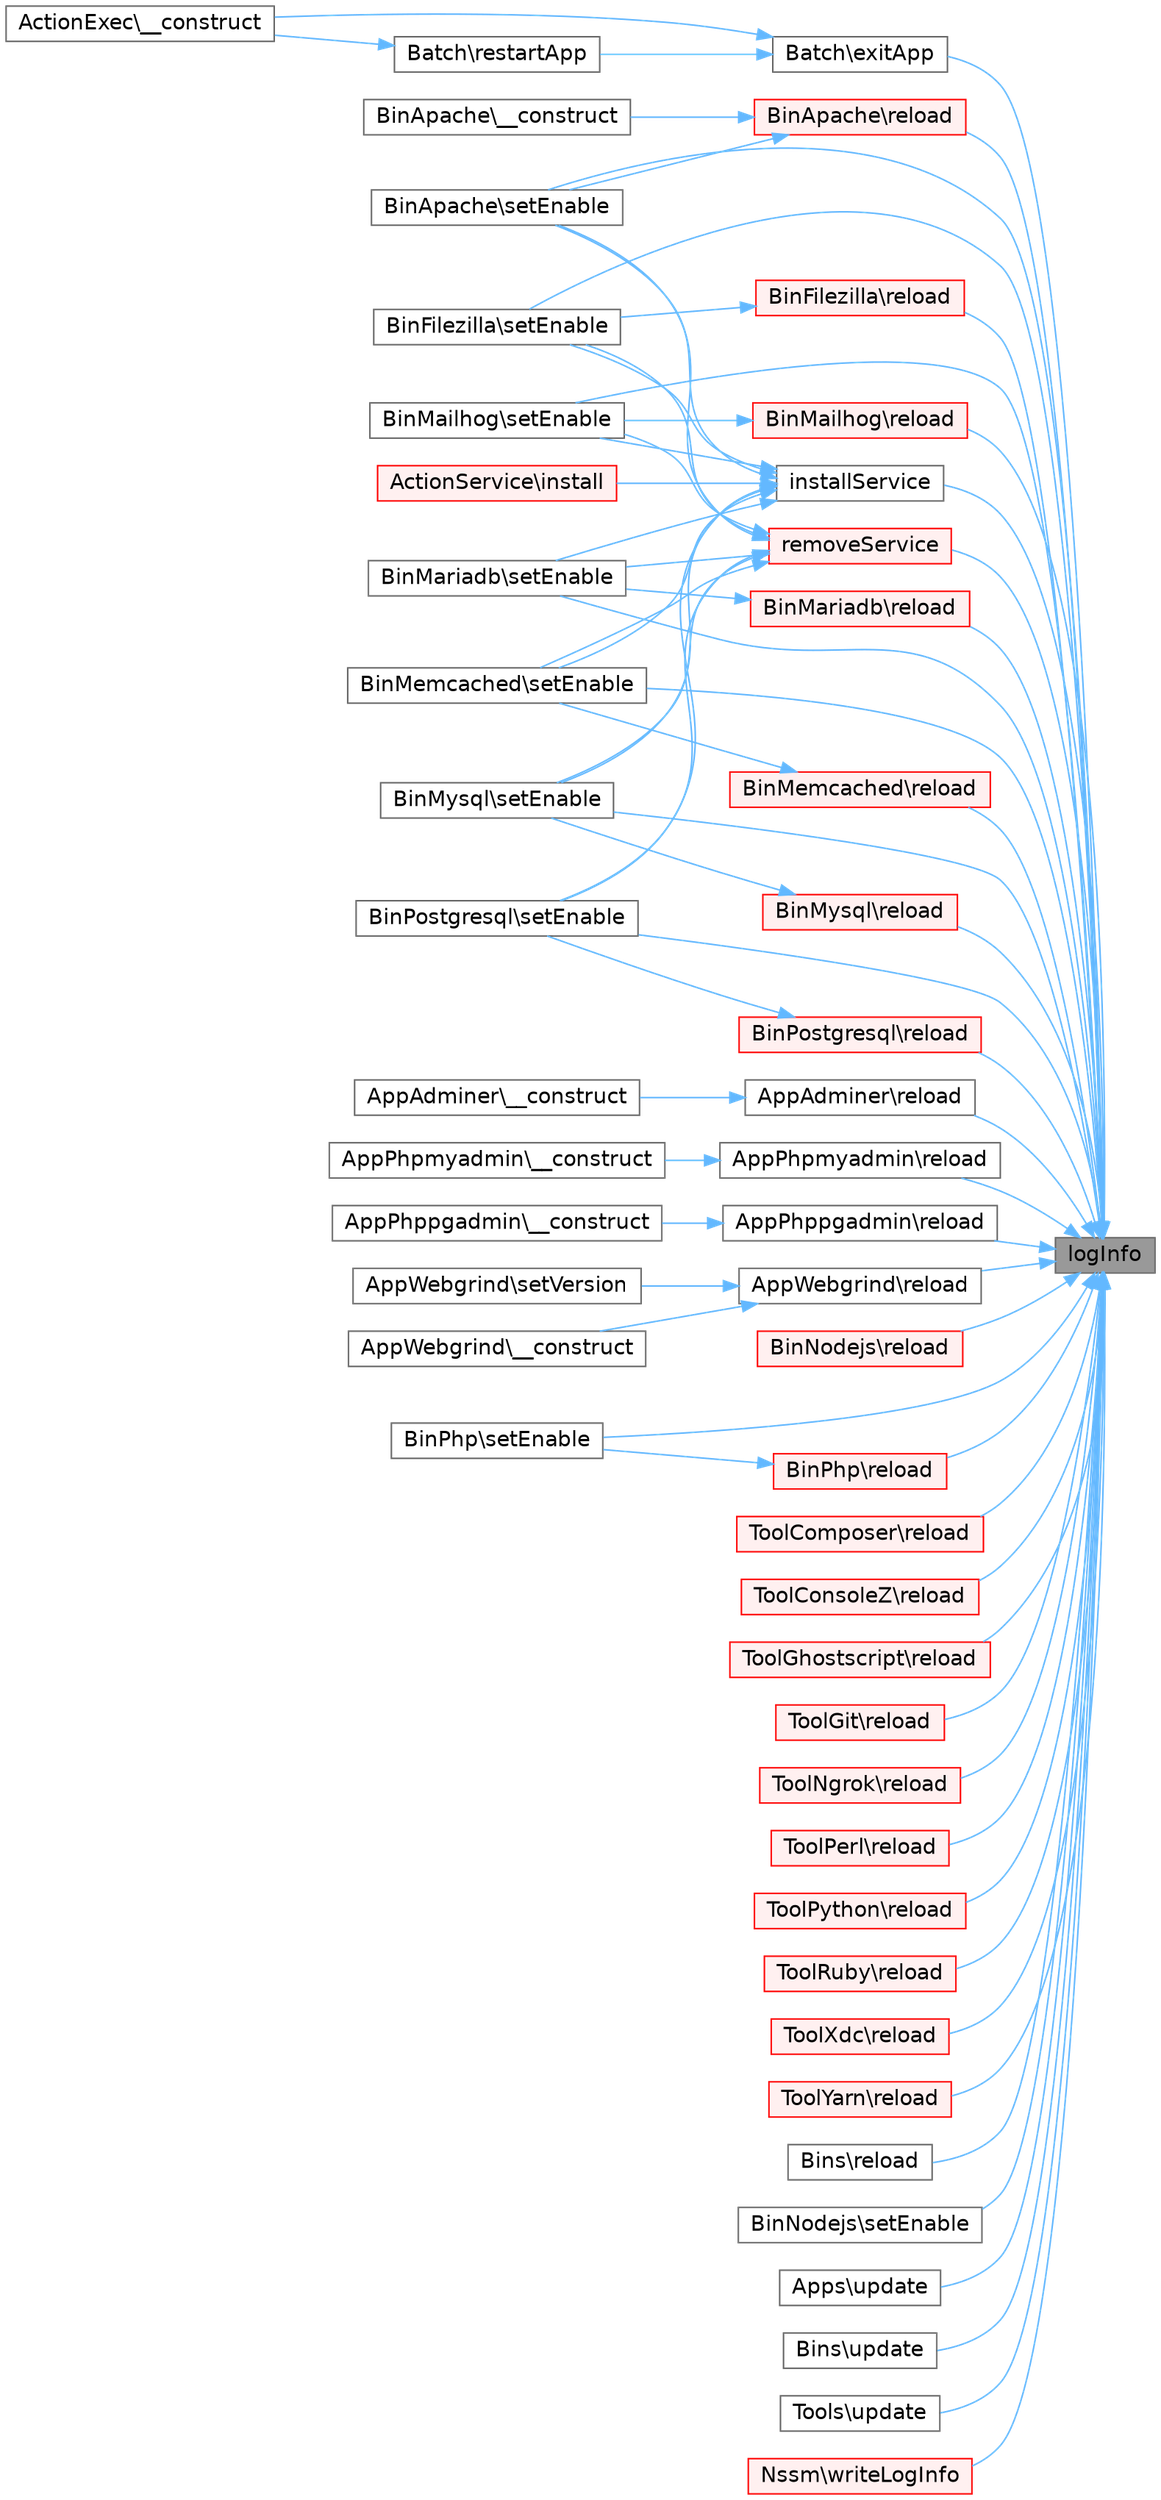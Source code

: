 digraph "logInfo"
{
 // LATEX_PDF_SIZE
  bgcolor="transparent";
  edge [fontname=Helvetica,fontsize=14,labelfontname=Helvetica,labelfontsize=14];
  node [fontname=Helvetica,fontsize=14,shape=box,height=0.2,width=0.4];
  rankdir="RL";
  Node1 [id="Node000001",label="logInfo",height=0.2,width=0.4,color="gray40", fillcolor="grey60", style="filled", fontcolor="black",tooltip=" "];
  Node1 -> Node2 [id="edge1_Node000001_Node000002",dir="back",color="steelblue1",style="solid",tooltip=" "];
  Node2 [id="Node000002",label="Batch\\exitApp",height=0.2,width=0.4,color="grey40", fillcolor="white", style="filled",URL="$da/dbb/classBatch.html#aca27f962f806f8bce07383b0b0b60a39",tooltip=" "];
  Node2 -> Node3 [id="edge2_Node000002_Node000003",dir="back",color="steelblue1",style="solid",tooltip=" "];
  Node3 [id="Node000003",label="ActionExec\\__construct",height=0.2,width=0.4,color="grey40", fillcolor="white", style="filled",URL="$db/d8f/classActionExec.html#a57b60b4976a2c5d1e40f2d11aa72aa7d",tooltip=" "];
  Node2 -> Node4 [id="edge3_Node000002_Node000004",dir="back",color="steelblue1",style="solid",tooltip=" "];
  Node4 [id="Node000004",label="Batch\\restartApp",height=0.2,width=0.4,color="grey40", fillcolor="white", style="filled",URL="$da/dbb/classBatch.html#aec4e90053a1b80c468077e8f76544b8f",tooltip=" "];
  Node4 -> Node3 [id="edge4_Node000004_Node000003",dir="back",color="steelblue1",style="solid",tooltip=" "];
  Node1 -> Node5 [id="edge5_Node000001_Node000005",dir="back",color="steelblue1",style="solid",tooltip=" "];
  Node5 [id="Node000005",label="installService",height=0.2,width=0.4,color="grey40", fillcolor="white", style="filled",URL="$d6/de4/classUtil.html#a174c8e15252f794d8d8c76f7d6dec486",tooltip=" "];
  Node5 -> Node6 [id="edge6_Node000005_Node000006",dir="back",color="steelblue1",style="solid",tooltip=" "];
  Node6 [id="Node000006",label="ActionService\\install",height=0.2,width=0.4,color="red", fillcolor="#FFF0F0", style="filled",URL="$d7/d0e/classActionService.html#aee9a1fbfda965e60de3befb697c057fe",tooltip=" "];
  Node5 -> Node8 [id="edge7_Node000005_Node000008",dir="back",color="steelblue1",style="solid",tooltip=" "];
  Node8 [id="Node000008",label="BinApache\\setEnable",height=0.2,width=0.4,color="grey40", fillcolor="white", style="filled",URL="$d9/d6c/classBinApache.html#a8793e887e0ef76afd6f91028fc480674",tooltip=" "];
  Node5 -> Node9 [id="edge8_Node000005_Node000009",dir="back",color="steelblue1",style="solid",tooltip=" "];
  Node9 [id="Node000009",label="BinFilezilla\\setEnable",height=0.2,width=0.4,color="grey40", fillcolor="white", style="filled",URL="$da/d23/classBinFilezilla.html#a8793e887e0ef76afd6f91028fc480674",tooltip=" "];
  Node5 -> Node10 [id="edge9_Node000005_Node000010",dir="back",color="steelblue1",style="solid",tooltip=" "];
  Node10 [id="Node000010",label="BinMailhog\\setEnable",height=0.2,width=0.4,color="grey40", fillcolor="white", style="filled",URL="$db/df2/classBinMailhog.html#a8793e887e0ef76afd6f91028fc480674",tooltip=" "];
  Node5 -> Node11 [id="edge10_Node000005_Node000011",dir="back",color="steelblue1",style="solid",tooltip=" "];
  Node11 [id="Node000011",label="BinMariadb\\setEnable",height=0.2,width=0.4,color="grey40", fillcolor="white", style="filled",URL="$d4/d8f/classBinMariadb.html#a8793e887e0ef76afd6f91028fc480674",tooltip=" "];
  Node5 -> Node12 [id="edge11_Node000005_Node000012",dir="back",color="steelblue1",style="solid",tooltip=" "];
  Node12 [id="Node000012",label="BinMemcached\\setEnable",height=0.2,width=0.4,color="grey40", fillcolor="white", style="filled",URL="$da/d10/classBinMemcached.html#a8793e887e0ef76afd6f91028fc480674",tooltip=" "];
  Node5 -> Node13 [id="edge12_Node000005_Node000013",dir="back",color="steelblue1",style="solid",tooltip=" "];
  Node13 [id="Node000013",label="BinMysql\\setEnable",height=0.2,width=0.4,color="grey40", fillcolor="white", style="filled",URL="$d6/d88/classBinMysql.html#a8793e887e0ef76afd6f91028fc480674",tooltip=" "];
  Node5 -> Node14 [id="edge13_Node000005_Node000014",dir="back",color="steelblue1",style="solid",tooltip=" "];
  Node14 [id="Node000014",label="BinPostgresql\\setEnable",height=0.2,width=0.4,color="grey40", fillcolor="white", style="filled",URL="$dc/db9/classBinPostgresql.html#a8793e887e0ef76afd6f91028fc480674",tooltip=" "];
  Node1 -> Node15 [id="edge14_Node000001_Node000015",dir="back",color="steelblue1",style="solid",tooltip=" "];
  Node15 [id="Node000015",label="AppAdminer\\reload",height=0.2,width=0.4,color="grey40", fillcolor="white", style="filled",URL="$df/d54/classAppAdminer.html#abcf741f558ed8382bf163307e1a4e71d",tooltip=" "];
  Node15 -> Node16 [id="edge15_Node000015_Node000016",dir="back",color="steelblue1",style="solid",tooltip=" "];
  Node16 [id="Node000016",label="AppAdminer\\__construct",height=0.2,width=0.4,color="grey40", fillcolor="white", style="filled",URL="$df/d54/classAppAdminer.html#ad2d1f4e407b6f242de3af2a95dc1078e",tooltip=" "];
  Node1 -> Node17 [id="edge16_Node000001_Node000017",dir="back",color="steelblue1",style="solid",tooltip=" "];
  Node17 [id="Node000017",label="AppPhpmyadmin\\reload",height=0.2,width=0.4,color="grey40", fillcolor="white", style="filled",URL="$dd/dec/classAppPhpmyadmin.html#abcf741f558ed8382bf163307e1a4e71d",tooltip=" "];
  Node17 -> Node18 [id="edge17_Node000017_Node000018",dir="back",color="steelblue1",style="solid",tooltip=" "];
  Node18 [id="Node000018",label="AppPhpmyadmin\\__construct",height=0.2,width=0.4,color="grey40", fillcolor="white", style="filled",URL="$dd/dec/classAppPhpmyadmin.html#ad2d1f4e407b6f242de3af2a95dc1078e",tooltip=" "];
  Node1 -> Node19 [id="edge18_Node000001_Node000019",dir="back",color="steelblue1",style="solid",tooltip=" "];
  Node19 [id="Node000019",label="AppPhppgadmin\\reload",height=0.2,width=0.4,color="grey40", fillcolor="white", style="filled",URL="$dc/d53/classAppPhppgadmin.html#abcf741f558ed8382bf163307e1a4e71d",tooltip=" "];
  Node19 -> Node20 [id="edge19_Node000019_Node000020",dir="back",color="steelblue1",style="solid",tooltip=" "];
  Node20 [id="Node000020",label="AppPhppgadmin\\__construct",height=0.2,width=0.4,color="grey40", fillcolor="white", style="filled",URL="$dc/d53/classAppPhppgadmin.html#ad2d1f4e407b6f242de3af2a95dc1078e",tooltip=" "];
  Node1 -> Node21 [id="edge20_Node000001_Node000021",dir="back",color="steelblue1",style="solid",tooltip=" "];
  Node21 [id="Node000021",label="AppWebgrind\\reload",height=0.2,width=0.4,color="grey40", fillcolor="white", style="filled",URL="$dc/df4/classAppWebgrind.html#abcf741f558ed8382bf163307e1a4e71d",tooltip=" "];
  Node21 -> Node22 [id="edge21_Node000021_Node000022",dir="back",color="steelblue1",style="solid",tooltip=" "];
  Node22 [id="Node000022",label="AppWebgrind\\__construct",height=0.2,width=0.4,color="grey40", fillcolor="white", style="filled",URL="$dc/df4/classAppWebgrind.html#ad2d1f4e407b6f242de3af2a95dc1078e",tooltip=" "];
  Node21 -> Node23 [id="edge22_Node000021_Node000023",dir="back",color="steelblue1",style="solid",tooltip=" "];
  Node23 [id="Node000023",label="AppWebgrind\\setVersion",height=0.2,width=0.4,color="grey40", fillcolor="white", style="filled",URL="$dc/df4/classAppWebgrind.html#a6a2f870d59df617e76c79a9996646832",tooltip=" "];
  Node1 -> Node24 [id="edge23_Node000001_Node000024",dir="back",color="steelblue1",style="solid",tooltip=" "];
  Node24 [id="Node000024",label="BinApache\\reload",height=0.2,width=0.4,color="red", fillcolor="#FFF0F0", style="filled",URL="$d9/d6c/classBinApache.html#abcf741f558ed8382bf163307e1a4e71d",tooltip=" "];
  Node24 -> Node25 [id="edge24_Node000024_Node000025",dir="back",color="steelblue1",style="solid",tooltip=" "];
  Node25 [id="Node000025",label="BinApache\\__construct",height=0.2,width=0.4,color="grey40", fillcolor="white", style="filled",URL="$d9/d6c/classBinApache.html#ad2d1f4e407b6f242de3af2a95dc1078e",tooltip=" "];
  Node24 -> Node8 [id="edge25_Node000024_Node000008",dir="back",color="steelblue1",style="solid",tooltip=" "];
  Node1 -> Node29 [id="edge26_Node000001_Node000029",dir="back",color="steelblue1",style="solid",tooltip=" "];
  Node29 [id="Node000029",label="BinFilezilla\\reload",height=0.2,width=0.4,color="red", fillcolor="#FFF0F0", style="filled",URL="$da/d23/classBinFilezilla.html#abcf741f558ed8382bf163307e1a4e71d",tooltip=" "];
  Node29 -> Node9 [id="edge27_Node000029_Node000009",dir="back",color="steelblue1",style="solid",tooltip=" "];
  Node1 -> Node34 [id="edge28_Node000001_Node000034",dir="back",color="steelblue1",style="solid",tooltip=" "];
  Node34 [id="Node000034",label="BinMailhog\\reload",height=0.2,width=0.4,color="red", fillcolor="#FFF0F0", style="filled",URL="$db/df2/classBinMailhog.html#abcf741f558ed8382bf163307e1a4e71d",tooltip=" "];
  Node34 -> Node10 [id="edge29_Node000034_Node000010",dir="back",color="steelblue1",style="solid",tooltip=" "];
  Node1 -> Node39 [id="edge30_Node000001_Node000039",dir="back",color="steelblue1",style="solid",tooltip=" "];
  Node39 [id="Node000039",label="BinMariadb\\reload",height=0.2,width=0.4,color="red", fillcolor="#FFF0F0", style="filled",URL="$d4/d8f/classBinMariadb.html#abcf741f558ed8382bf163307e1a4e71d",tooltip=" "];
  Node39 -> Node11 [id="edge31_Node000039_Node000011",dir="back",color="steelblue1",style="solid",tooltip=" "];
  Node1 -> Node44 [id="edge32_Node000001_Node000044",dir="back",color="steelblue1",style="solid",tooltip=" "];
  Node44 [id="Node000044",label="BinMemcached\\reload",height=0.2,width=0.4,color="red", fillcolor="#FFF0F0", style="filled",URL="$da/d10/classBinMemcached.html#abcf741f558ed8382bf163307e1a4e71d",tooltip=" "];
  Node44 -> Node12 [id="edge33_Node000044_Node000012",dir="back",color="steelblue1",style="solid",tooltip=" "];
  Node1 -> Node49 [id="edge34_Node000001_Node000049",dir="back",color="steelblue1",style="solid",tooltip=" "];
  Node49 [id="Node000049",label="BinMysql\\reload",height=0.2,width=0.4,color="red", fillcolor="#FFF0F0", style="filled",URL="$d6/d88/classBinMysql.html#abcf741f558ed8382bf163307e1a4e71d",tooltip=" "];
  Node49 -> Node13 [id="edge35_Node000049_Node000013",dir="back",color="steelblue1",style="solid",tooltip=" "];
  Node1 -> Node54 [id="edge36_Node000001_Node000054",dir="back",color="steelblue1",style="solid",tooltip=" "];
  Node54 [id="Node000054",label="BinNodejs\\reload",height=0.2,width=0.4,color="red", fillcolor="#FFF0F0", style="filled",URL="$d8/d9c/classBinNodejs.html#abcf741f558ed8382bf163307e1a4e71d",tooltip=" "];
  Node1 -> Node59 [id="edge37_Node000001_Node000059",dir="back",color="steelblue1",style="solid",tooltip=" "];
  Node59 [id="Node000059",label="BinPhp\\reload",height=0.2,width=0.4,color="red", fillcolor="#FFF0F0", style="filled",URL="$dc/db3/classBinPhp.html#abcf741f558ed8382bf163307e1a4e71d",tooltip=" "];
  Node59 -> Node61 [id="edge38_Node000059_Node000061",dir="back",color="steelblue1",style="solid",tooltip=" "];
  Node61 [id="Node000061",label="BinPhp\\setEnable",height=0.2,width=0.4,color="grey40", fillcolor="white", style="filled",URL="$dc/db3/classBinPhp.html#a8793e887e0ef76afd6f91028fc480674",tooltip=" "];
  Node1 -> Node65 [id="edge39_Node000001_Node000065",dir="back",color="steelblue1",style="solid",tooltip=" "];
  Node65 [id="Node000065",label="BinPostgresql\\reload",height=0.2,width=0.4,color="red", fillcolor="#FFF0F0", style="filled",URL="$dc/db9/classBinPostgresql.html#abcf741f558ed8382bf163307e1a4e71d",tooltip=" "];
  Node65 -> Node14 [id="edge40_Node000065_Node000014",dir="back",color="steelblue1",style="solid",tooltip=" "];
  Node1 -> Node70 [id="edge41_Node000001_Node000070",dir="back",color="steelblue1",style="solid",tooltip=" "];
  Node70 [id="Node000070",label="ToolComposer\\reload",height=0.2,width=0.4,color="red", fillcolor="#FFF0F0", style="filled",URL="$d7/d6f/classToolComposer.html#abcf741f558ed8382bf163307e1a4e71d",tooltip=" "];
  Node1 -> Node73 [id="edge42_Node000001_Node000073",dir="back",color="steelblue1",style="solid",tooltip=" "];
  Node73 [id="Node000073",label="ToolConsoleZ\\reload",height=0.2,width=0.4,color="red", fillcolor="#FFF0F0", style="filled",URL="$d6/d0c/classToolConsoleZ.html#abcf741f558ed8382bf163307e1a4e71d",tooltip=" "];
  Node1 -> Node76 [id="edge43_Node000001_Node000076",dir="back",color="steelblue1",style="solid",tooltip=" "];
  Node76 [id="Node000076",label="ToolGhostscript\\reload",height=0.2,width=0.4,color="red", fillcolor="#FFF0F0", style="filled",URL="$d3/df9/classToolGhostscript.html#abcf741f558ed8382bf163307e1a4e71d",tooltip=" "];
  Node1 -> Node79 [id="edge44_Node000001_Node000079",dir="back",color="steelblue1",style="solid",tooltip=" "];
  Node79 [id="Node000079",label="ToolGit\\reload",height=0.2,width=0.4,color="red", fillcolor="#FFF0F0", style="filled",URL="$d3/dc0/classToolGit.html#abcf741f558ed8382bf163307e1a4e71d",tooltip=" "];
  Node1 -> Node82 [id="edge45_Node000001_Node000082",dir="back",color="steelblue1",style="solid",tooltip=" "];
  Node82 [id="Node000082",label="ToolNgrok\\reload",height=0.2,width=0.4,color="red", fillcolor="#FFF0F0", style="filled",URL="$dc/d8f/classToolNgrok.html#abcf741f558ed8382bf163307e1a4e71d",tooltip=" "];
  Node1 -> Node85 [id="edge46_Node000001_Node000085",dir="back",color="steelblue1",style="solid",tooltip=" "];
  Node85 [id="Node000085",label="ToolPerl\\reload",height=0.2,width=0.4,color="red", fillcolor="#FFF0F0", style="filled",URL="$d0/dd5/classToolPerl.html#abcf741f558ed8382bf163307e1a4e71d",tooltip=" "];
  Node1 -> Node88 [id="edge47_Node000001_Node000088",dir="back",color="steelblue1",style="solid",tooltip=" "];
  Node88 [id="Node000088",label="ToolPython\\reload",height=0.2,width=0.4,color="red", fillcolor="#FFF0F0", style="filled",URL="$d4/d34/classToolPython.html#abcf741f558ed8382bf163307e1a4e71d",tooltip=" "];
  Node1 -> Node91 [id="edge48_Node000001_Node000091",dir="back",color="steelblue1",style="solid",tooltip=" "];
  Node91 [id="Node000091",label="ToolRuby\\reload",height=0.2,width=0.4,color="red", fillcolor="#FFF0F0", style="filled",URL="$de/d39/classToolRuby.html#abcf741f558ed8382bf163307e1a4e71d",tooltip=" "];
  Node1 -> Node94 [id="edge49_Node000001_Node000094",dir="back",color="steelblue1",style="solid",tooltip=" "];
  Node94 [id="Node000094",label="ToolXdc\\reload",height=0.2,width=0.4,color="red", fillcolor="#FFF0F0", style="filled",URL="$df/d1b/classToolXdc.html#abcf741f558ed8382bf163307e1a4e71d",tooltip=" "];
  Node1 -> Node97 [id="edge50_Node000001_Node000097",dir="back",color="steelblue1",style="solid",tooltip=" "];
  Node97 [id="Node000097",label="ToolYarn\\reload",height=0.2,width=0.4,color="red", fillcolor="#FFF0F0", style="filled",URL="$d7/d8e/classToolYarn.html#abcf741f558ed8382bf163307e1a4e71d",tooltip=" "];
  Node1 -> Node100 [id="edge51_Node000001_Node000100",dir="back",color="steelblue1",style="solid",tooltip=" "];
  Node100 [id="Node000100",label="Bins\\reload",height=0.2,width=0.4,color="grey40", fillcolor="white", style="filled",URL="$de/d54/classBins.html#a7b2a44f6ec87a111c1bc3cc911cd15f5",tooltip=" "];
  Node1 -> Node101 [id="edge52_Node000001_Node000101",dir="back",color="steelblue1",style="solid",tooltip=" "];
  Node101 [id="Node000101",label="removeService",height=0.2,width=0.4,color="red", fillcolor="#FFF0F0", style="filled",URL="$d6/de4/classUtil.html#a2f4b609b4e9cc6dfca32784cc5d9a574",tooltip=" "];
  Node101 -> Node8 [id="edge53_Node000101_Node000008",dir="back",color="steelblue1",style="solid",tooltip=" "];
  Node101 -> Node9 [id="edge54_Node000101_Node000009",dir="back",color="steelblue1",style="solid",tooltip=" "];
  Node101 -> Node10 [id="edge55_Node000101_Node000010",dir="back",color="steelblue1",style="solid",tooltip=" "];
  Node101 -> Node11 [id="edge56_Node000101_Node000011",dir="back",color="steelblue1",style="solid",tooltip=" "];
  Node101 -> Node12 [id="edge57_Node000101_Node000012",dir="back",color="steelblue1",style="solid",tooltip=" "];
  Node101 -> Node13 [id="edge58_Node000101_Node000013",dir="back",color="steelblue1",style="solid",tooltip=" "];
  Node101 -> Node14 [id="edge59_Node000101_Node000014",dir="back",color="steelblue1",style="solid",tooltip=" "];
  Node1 -> Node8 [id="edge60_Node000001_Node000008",dir="back",color="steelblue1",style="solid",tooltip=" "];
  Node1 -> Node9 [id="edge61_Node000001_Node000009",dir="back",color="steelblue1",style="solid",tooltip=" "];
  Node1 -> Node10 [id="edge62_Node000001_Node000010",dir="back",color="steelblue1",style="solid",tooltip=" "];
  Node1 -> Node11 [id="edge63_Node000001_Node000011",dir="back",color="steelblue1",style="solid",tooltip=" "];
  Node1 -> Node12 [id="edge64_Node000001_Node000012",dir="back",color="steelblue1",style="solid",tooltip=" "];
  Node1 -> Node13 [id="edge65_Node000001_Node000013",dir="back",color="steelblue1",style="solid",tooltip=" "];
  Node1 -> Node103 [id="edge66_Node000001_Node000103",dir="back",color="steelblue1",style="solid",tooltip=" "];
  Node103 [id="Node000103",label="BinNodejs\\setEnable",height=0.2,width=0.4,color="grey40", fillcolor="white", style="filled",URL="$d8/d9c/classBinNodejs.html#a8793e887e0ef76afd6f91028fc480674",tooltip=" "];
  Node1 -> Node61 [id="edge67_Node000001_Node000061",dir="back",color="steelblue1",style="solid",tooltip=" "];
  Node1 -> Node14 [id="edge68_Node000001_Node000014",dir="back",color="steelblue1",style="solid",tooltip=" "];
  Node1 -> Node104 [id="edge69_Node000001_Node000104",dir="back",color="steelblue1",style="solid",tooltip=" "];
  Node104 [id="Node000104",label="Apps\\update",height=0.2,width=0.4,color="grey40", fillcolor="white", style="filled",URL="$d1/d0e/classApps.html#a842e4774e3b3601a005b995c02f7e883",tooltip=" "];
  Node1 -> Node105 [id="edge70_Node000001_Node000105",dir="back",color="steelblue1",style="solid",tooltip=" "];
  Node105 [id="Node000105",label="Bins\\update",height=0.2,width=0.4,color="grey40", fillcolor="white", style="filled",URL="$de/d54/classBins.html#a842e4774e3b3601a005b995c02f7e883",tooltip=" "];
  Node1 -> Node106 [id="edge71_Node000001_Node000106",dir="back",color="steelblue1",style="solid",tooltip=" "];
  Node106 [id="Node000106",label="Tools\\update",height=0.2,width=0.4,color="grey40", fillcolor="white", style="filled",URL="$de/db2/classTools.html#a842e4774e3b3601a005b995c02f7e883",tooltip=" "];
  Node1 -> Node107 [id="edge72_Node000001_Node000107",dir="back",color="steelblue1",style="solid",tooltip=" "];
  Node107 [id="Node000107",label="Nssm\\writeLogInfo",height=0.2,width=0.4,color="red", fillcolor="#FFF0F0", style="filled",URL="$d3/d93/classNssm.html#a4130a0da715a13b960a3461034268c5b",tooltip=" "];
}

